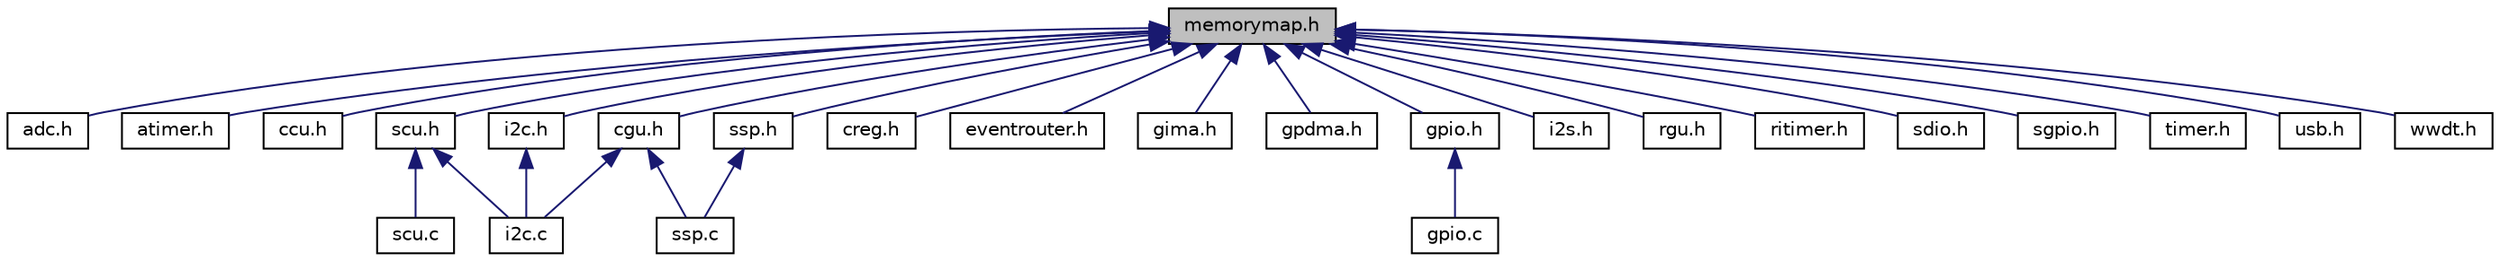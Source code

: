 digraph "memorymap.h"
{
  edge [fontname="Helvetica",fontsize="10",labelfontname="Helvetica",labelfontsize="10"];
  node [fontname="Helvetica",fontsize="10",shape=record];
  Node1 [label="memorymap.h",height=0.2,width=0.4,color="black", fillcolor="grey75", style="filled" fontcolor="black"];
  Node1 -> Node2 [dir="back",color="midnightblue",fontsize="10",style="solid",fontname="Helvetica"];
  Node2 [label="adc.h",height=0.2,width=0.4,color="black", fillcolor="white", style="filled",URL="$adc_8h.html"];
  Node1 -> Node3 [dir="back",color="midnightblue",fontsize="10",style="solid",fontname="Helvetica"];
  Node3 [label="atimer.h",height=0.2,width=0.4,color="black", fillcolor="white", style="filled",URL="$atimer_8h.html"];
  Node1 -> Node4 [dir="back",color="midnightblue",fontsize="10",style="solid",fontname="Helvetica"];
  Node4 [label="ccu.h",height=0.2,width=0.4,color="black", fillcolor="white", style="filled",URL="$ccu_8h.html"];
  Node1 -> Node5 [dir="back",color="midnightblue",fontsize="10",style="solid",fontname="Helvetica"];
  Node5 [label="cgu.h",height=0.2,width=0.4,color="black", fillcolor="white", style="filled",URL="$cgu_8h.html"];
  Node5 -> Node6 [dir="back",color="midnightblue",fontsize="10",style="solid",fontname="Helvetica"];
  Node6 [label="i2c.c",height=0.2,width=0.4,color="black", fillcolor="white", style="filled",URL="$i2c_8c.html"];
  Node5 -> Node7 [dir="back",color="midnightblue",fontsize="10",style="solid",fontname="Helvetica"];
  Node7 [label="ssp.c",height=0.2,width=0.4,color="black", fillcolor="white", style="filled",URL="$ssp_8c.html"];
  Node1 -> Node8 [dir="back",color="midnightblue",fontsize="10",style="solid",fontname="Helvetica"];
  Node8 [label="creg.h",height=0.2,width=0.4,color="black", fillcolor="white", style="filled",URL="$creg_8h.html"];
  Node1 -> Node9 [dir="back",color="midnightblue",fontsize="10",style="solid",fontname="Helvetica"];
  Node9 [label="eventrouter.h",height=0.2,width=0.4,color="black", fillcolor="white", style="filled",URL="$eventrouter_8h.html"];
  Node1 -> Node10 [dir="back",color="midnightblue",fontsize="10",style="solid",fontname="Helvetica"];
  Node10 [label="gima.h",height=0.2,width=0.4,color="black", fillcolor="white", style="filled",URL="$gima_8h.html"];
  Node1 -> Node11 [dir="back",color="midnightblue",fontsize="10",style="solid",fontname="Helvetica"];
  Node11 [label="gpdma.h",height=0.2,width=0.4,color="black", fillcolor="white", style="filled",URL="$gpdma_8h.html"];
  Node1 -> Node12 [dir="back",color="midnightblue",fontsize="10",style="solid",fontname="Helvetica"];
  Node12 [label="gpio.h",height=0.2,width=0.4,color="black", fillcolor="white", style="filled",URL="$gpio_8h.html"];
  Node12 -> Node13 [dir="back",color="midnightblue",fontsize="10",style="solid",fontname="Helvetica"];
  Node13 [label="gpio.c",height=0.2,width=0.4,color="black", fillcolor="white", style="filled",URL="$gpio_8c.html"];
  Node1 -> Node14 [dir="back",color="midnightblue",fontsize="10",style="solid",fontname="Helvetica"];
  Node14 [label="i2c.h",height=0.2,width=0.4,color="black", fillcolor="white", style="filled",URL="$i2c_8h.html"];
  Node14 -> Node6 [dir="back",color="midnightblue",fontsize="10",style="solid",fontname="Helvetica"];
  Node1 -> Node15 [dir="back",color="midnightblue",fontsize="10",style="solid",fontname="Helvetica"];
  Node15 [label="i2s.h",height=0.2,width=0.4,color="black", fillcolor="white", style="filled",URL="$i2s_8h.html"];
  Node1 -> Node16 [dir="back",color="midnightblue",fontsize="10",style="solid",fontname="Helvetica"];
  Node16 [label="rgu.h",height=0.2,width=0.4,color="black", fillcolor="white", style="filled",URL="$rgu_8h.html"];
  Node1 -> Node17 [dir="back",color="midnightblue",fontsize="10",style="solid",fontname="Helvetica"];
  Node17 [label="ritimer.h",height=0.2,width=0.4,color="black", fillcolor="white", style="filled",URL="$ritimer_8h.html"];
  Node1 -> Node18 [dir="back",color="midnightblue",fontsize="10",style="solid",fontname="Helvetica"];
  Node18 [label="scu.h",height=0.2,width=0.4,color="black", fillcolor="white", style="filled",URL="$scu_8h.html"];
  Node18 -> Node6 [dir="back",color="midnightblue",fontsize="10",style="solid",fontname="Helvetica"];
  Node18 -> Node19 [dir="back",color="midnightblue",fontsize="10",style="solid",fontname="Helvetica"];
  Node19 [label="scu.c",height=0.2,width=0.4,color="black", fillcolor="white", style="filled",URL="$scu_8c.html"];
  Node1 -> Node20 [dir="back",color="midnightblue",fontsize="10",style="solid",fontname="Helvetica"];
  Node20 [label="sdio.h",height=0.2,width=0.4,color="black", fillcolor="white", style="filled",URL="$sdio_8h.html"];
  Node1 -> Node21 [dir="back",color="midnightblue",fontsize="10",style="solid",fontname="Helvetica"];
  Node21 [label="sgpio.h",height=0.2,width=0.4,color="black", fillcolor="white", style="filled",URL="$sgpio_8h.html"];
  Node1 -> Node22 [dir="back",color="midnightblue",fontsize="10",style="solid",fontname="Helvetica"];
  Node22 [label="ssp.h",height=0.2,width=0.4,color="black", fillcolor="white", style="filled",URL="$ssp_8h.html"];
  Node22 -> Node7 [dir="back",color="midnightblue",fontsize="10",style="solid",fontname="Helvetica"];
  Node1 -> Node23 [dir="back",color="midnightblue",fontsize="10",style="solid",fontname="Helvetica"];
  Node23 [label="timer.h",height=0.2,width=0.4,color="black", fillcolor="white", style="filled",URL="$timer_8h.html"];
  Node1 -> Node24 [dir="back",color="midnightblue",fontsize="10",style="solid",fontname="Helvetica"];
  Node24 [label="usb.h",height=0.2,width=0.4,color="black", fillcolor="white", style="filled",URL="$usb_8h.html"];
  Node1 -> Node25 [dir="back",color="midnightblue",fontsize="10",style="solid",fontname="Helvetica"];
  Node25 [label="wwdt.h",height=0.2,width=0.4,color="black", fillcolor="white", style="filled",URL="$wwdt_8h.html"];
}
